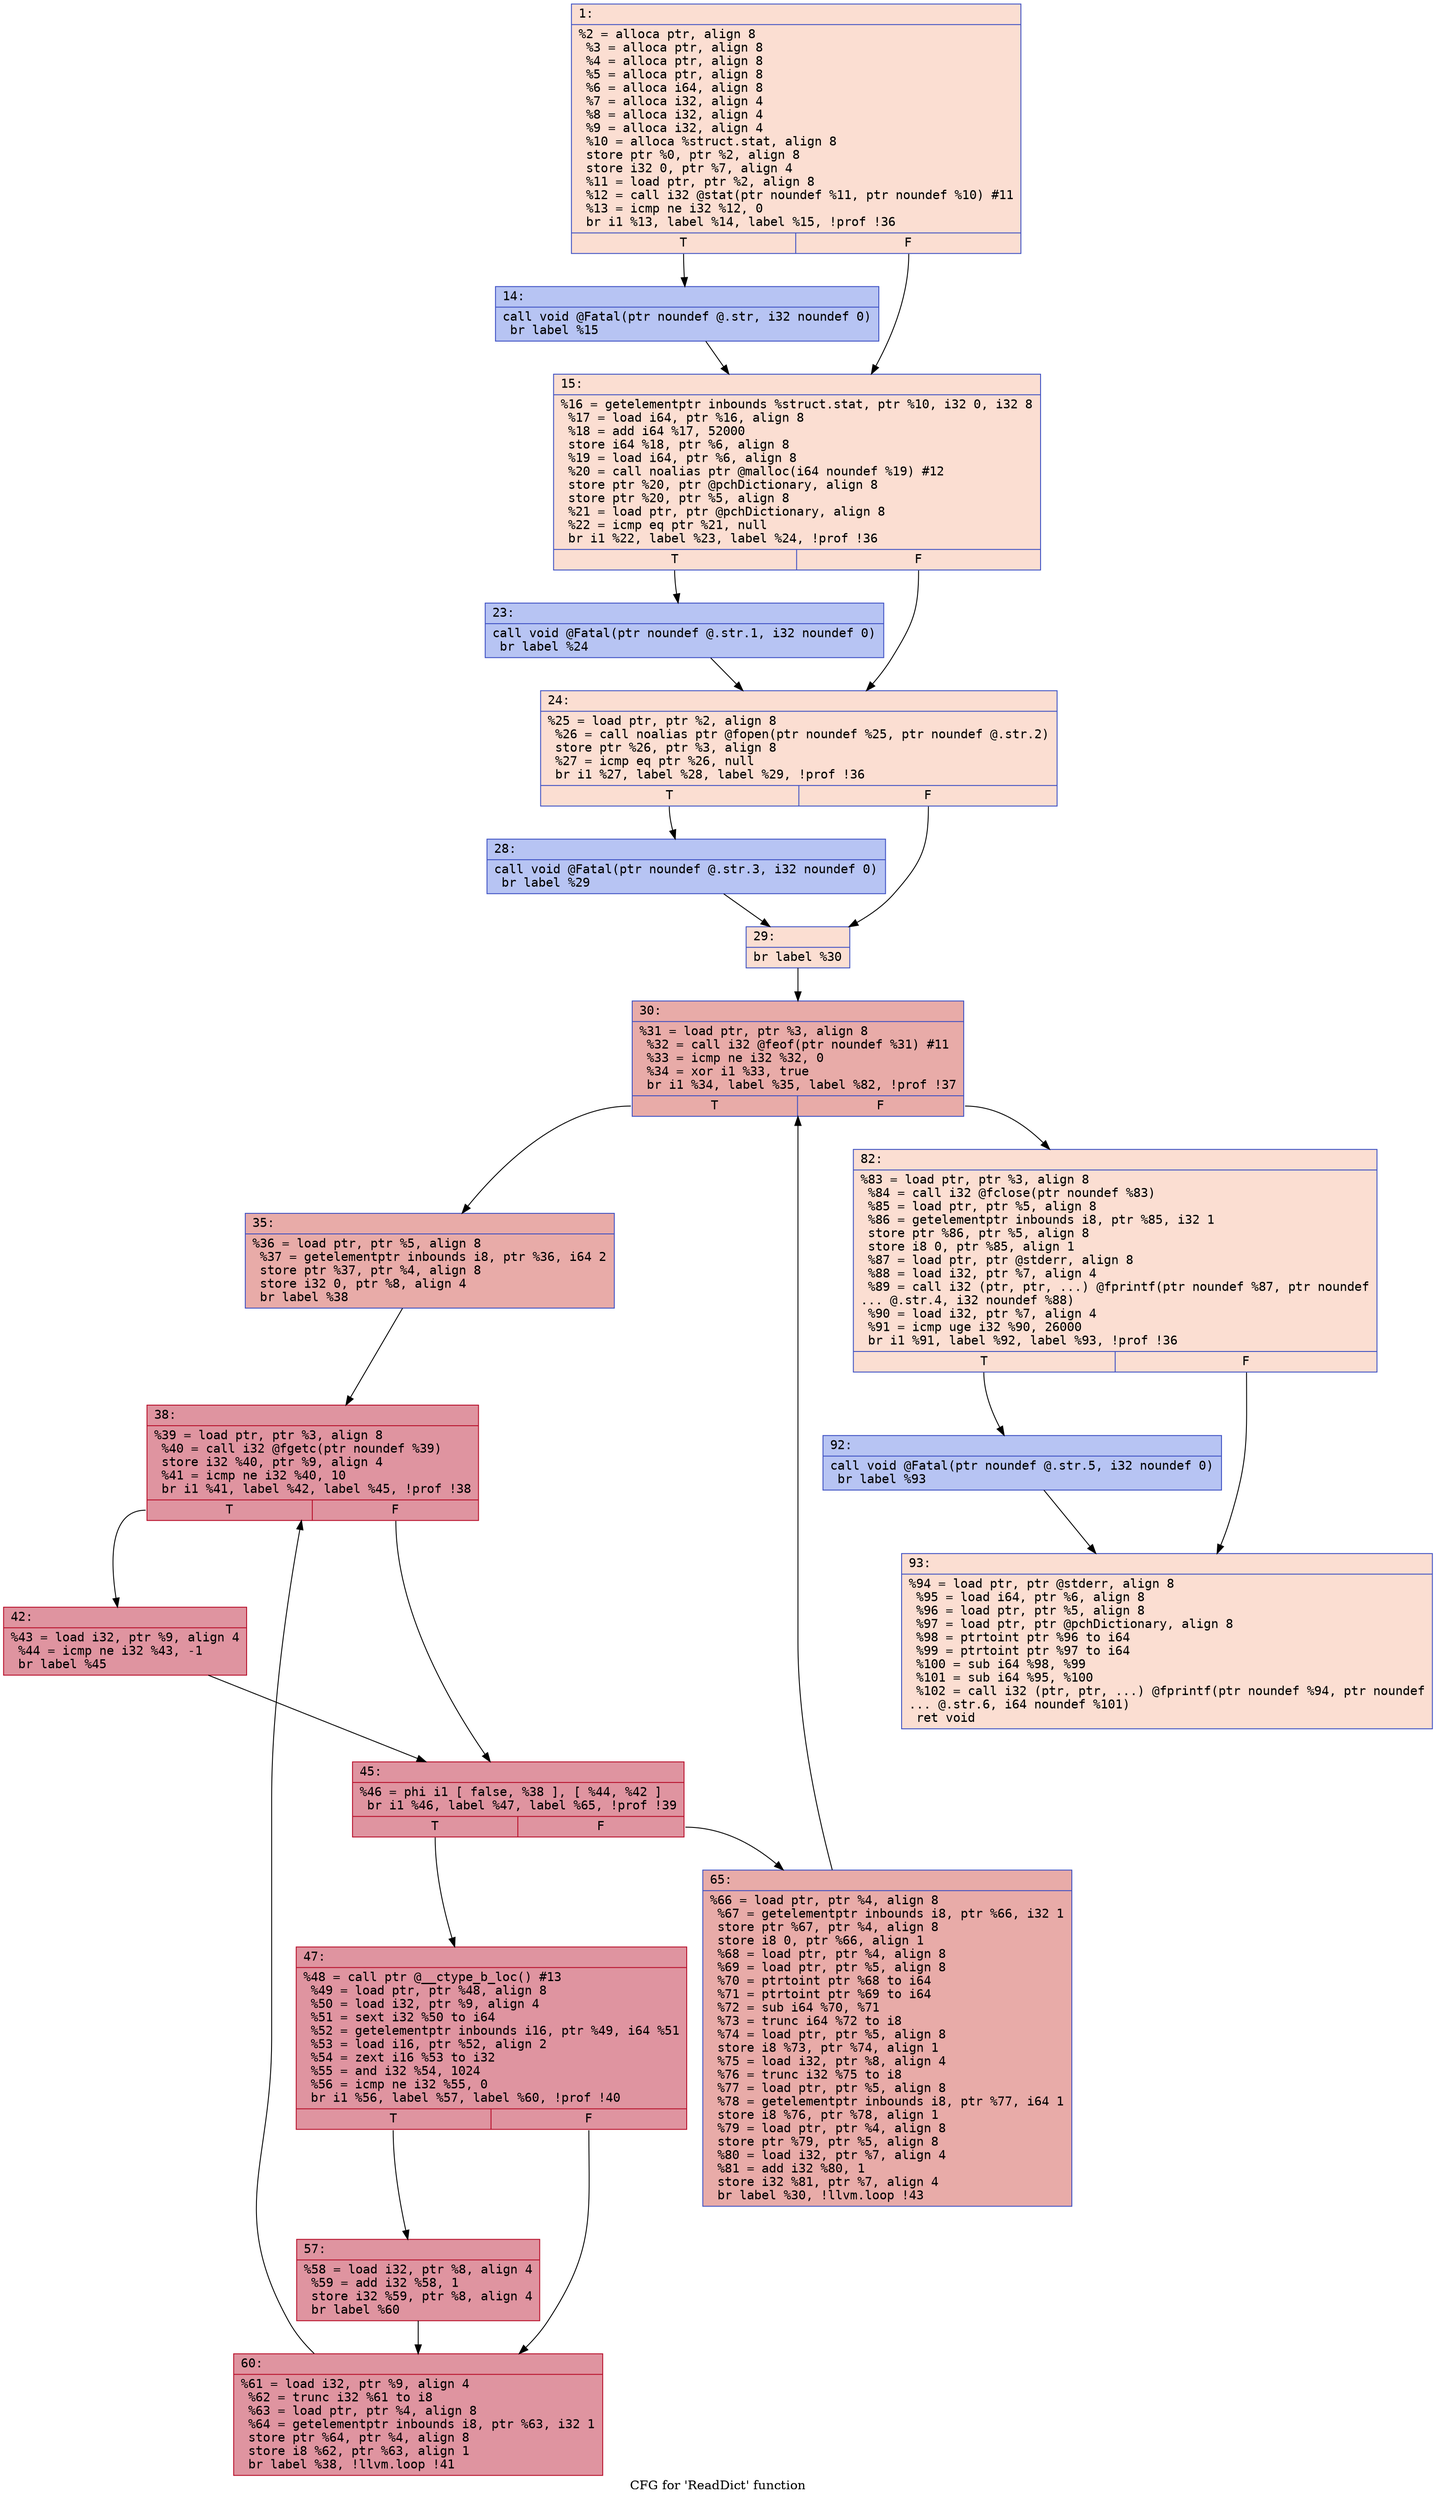 digraph "CFG for 'ReadDict' function" {
	label="CFG for 'ReadDict' function";

	Node0x56107a81e250 [shape=record,color="#3d50c3ff", style=filled, fillcolor="#f7b59970" fontname="Courier",label="{1:\l|  %2 = alloca ptr, align 8\l  %3 = alloca ptr, align 8\l  %4 = alloca ptr, align 8\l  %5 = alloca ptr, align 8\l  %6 = alloca i64, align 8\l  %7 = alloca i32, align 4\l  %8 = alloca i32, align 4\l  %9 = alloca i32, align 4\l  %10 = alloca %struct.stat, align 8\l  store ptr %0, ptr %2, align 8\l  store i32 0, ptr %7, align 4\l  %11 = load ptr, ptr %2, align 8\l  %12 = call i32 @stat(ptr noundef %11, ptr noundef %10) #11\l  %13 = icmp ne i32 %12, 0\l  br i1 %13, label %14, label %15, !prof !36\l|{<s0>T|<s1>F}}"];
	Node0x56107a81e250:s0 -> Node0x56107a81ef60[tooltip="1 -> 14\nProbability 0.00%" ];
	Node0x56107a81e250:s1 -> Node0x56107a81efb0[tooltip="1 -> 15\nProbability 100.00%" ];
	Node0x56107a81ef60 [shape=record,color="#3d50c3ff", style=filled, fillcolor="#5b7ae570" fontname="Courier",label="{14:\l|  call void @Fatal(ptr noundef @.str, i32 noundef 0)\l  br label %15\l}"];
	Node0x56107a81ef60 -> Node0x56107a81efb0[tooltip="14 -> 15\nProbability 100.00%" ];
	Node0x56107a81efb0 [shape=record,color="#3d50c3ff", style=filled, fillcolor="#f7b59970" fontname="Courier",label="{15:\l|  %16 = getelementptr inbounds %struct.stat, ptr %10, i32 0, i32 8\l  %17 = load i64, ptr %16, align 8\l  %18 = add i64 %17, 52000\l  store i64 %18, ptr %6, align 8\l  %19 = load i64, ptr %6, align 8\l  %20 = call noalias ptr @malloc(i64 noundef %19) #12\l  store ptr %20, ptr @pchDictionary, align 8\l  store ptr %20, ptr %5, align 8\l  %21 = load ptr, ptr @pchDictionary, align 8\l  %22 = icmp eq ptr %21, null\l  br i1 %22, label %23, label %24, !prof !36\l|{<s0>T|<s1>F}}"];
	Node0x56107a81efb0:s0 -> Node0x56107a81f000[tooltip="15 -> 23\nProbability 0.00%" ];
	Node0x56107a81efb0:s1 -> Node0x56107a81f050[tooltip="15 -> 24\nProbability 100.00%" ];
	Node0x56107a81f000 [shape=record,color="#3d50c3ff", style=filled, fillcolor="#5b7ae570" fontname="Courier",label="{23:\l|  call void @Fatal(ptr noundef @.str.1, i32 noundef 0)\l  br label %24\l}"];
	Node0x56107a81f000 -> Node0x56107a81f050[tooltip="23 -> 24\nProbability 100.00%" ];
	Node0x56107a81f050 [shape=record,color="#3d50c3ff", style=filled, fillcolor="#f7b59970" fontname="Courier",label="{24:\l|  %25 = load ptr, ptr %2, align 8\l  %26 = call noalias ptr @fopen(ptr noundef %25, ptr noundef @.str.2)\l  store ptr %26, ptr %3, align 8\l  %27 = icmp eq ptr %26, null\l  br i1 %27, label %28, label %29, !prof !36\l|{<s0>T|<s1>F}}"];
	Node0x56107a81f050:s0 -> Node0x56107a81f0a0[tooltip="24 -> 28\nProbability 0.00%" ];
	Node0x56107a81f050:s1 -> Node0x56107a81f0f0[tooltip="24 -> 29\nProbability 100.00%" ];
	Node0x56107a81f0a0 [shape=record,color="#3d50c3ff", style=filled, fillcolor="#5b7ae570" fontname="Courier",label="{28:\l|  call void @Fatal(ptr noundef @.str.3, i32 noundef 0)\l  br label %29\l}"];
	Node0x56107a81f0a0 -> Node0x56107a81f0f0[tooltip="28 -> 29\nProbability 100.00%" ];
	Node0x56107a81f0f0 [shape=record,color="#3d50c3ff", style=filled, fillcolor="#f7b59970" fontname="Courier",label="{29:\l|  br label %30\l}"];
	Node0x56107a81f0f0 -> Node0x56107a81f140[tooltip="29 -> 30\nProbability 100.00%" ];
	Node0x56107a81f140 [shape=record,color="#3d50c3ff", style=filled, fillcolor="#cc403a70" fontname="Courier",label="{30:\l|  %31 = load ptr, ptr %3, align 8\l  %32 = call i32 @feof(ptr noundef %31) #11\l  %33 = icmp ne i32 %32, 0\l  %34 = xor i1 %33, true\l  br i1 %34, label %35, label %82, !prof !37\l|{<s0>T|<s1>F}}"];
	Node0x56107a81f140:s0 -> Node0x56107a81f190[tooltip="30 -> 35\nProbability 100.00%" ];
	Node0x56107a81f140:s1 -> Node0x56107a81f410[tooltip="30 -> 82\nProbability 0.00%" ];
	Node0x56107a81f190 [shape=record,color="#3d50c3ff", style=filled, fillcolor="#cc403a70" fontname="Courier",label="{35:\l|  %36 = load ptr, ptr %5, align 8\l  %37 = getelementptr inbounds i8, ptr %36, i64 2\l  store ptr %37, ptr %4, align 8\l  store i32 0, ptr %8, align 4\l  br label %38\l}"];
	Node0x56107a81f190 -> Node0x56107a81f1e0[tooltip="35 -> 38\nProbability 100.00%" ];
	Node0x56107a81f1e0 [shape=record,color="#b70d28ff", style=filled, fillcolor="#b70d2870" fontname="Courier",label="{38:\l|  %39 = load ptr, ptr %3, align 8\l  %40 = call i32 @fgetc(ptr noundef %39)\l  store i32 %40, ptr %9, align 4\l  %41 = icmp ne i32 %40, 10\l  br i1 %41, label %42, label %45, !prof !38\l|{<s0>T|<s1>F}}"];
	Node0x56107a81f1e0:s0 -> Node0x56107a81f230[tooltip="38 -> 42\nProbability 87.83%" ];
	Node0x56107a81f1e0:s1 -> Node0x56107a81f280[tooltip="38 -> 45\nProbability 12.17%" ];
	Node0x56107a81f230 [shape=record,color="#b70d28ff", style=filled, fillcolor="#b70d2870" fontname="Courier",label="{42:\l|  %43 = load i32, ptr %9, align 4\l  %44 = icmp ne i32 %43, -1\l  br label %45\l}"];
	Node0x56107a81f230 -> Node0x56107a81f280[tooltip="42 -> 45\nProbability 100.00%" ];
	Node0x56107a81f280 [shape=record,color="#b70d28ff", style=filled, fillcolor="#b70d2870" fontname="Courier",label="{45:\l|  %46 = phi i1 [ false, %38 ], [ %44, %42 ]\l  br i1 %46, label %47, label %65, !prof !39\l|{<s0>T|<s1>F}}"];
	Node0x56107a81f280:s0 -> Node0x56107a81f2d0[tooltip="45 -> 47\nProbability 87.83%" ];
	Node0x56107a81f280:s1 -> Node0x56107a81f3c0[tooltip="45 -> 65\nProbability 12.17%" ];
	Node0x56107a81f2d0 [shape=record,color="#b70d28ff", style=filled, fillcolor="#b70d2870" fontname="Courier",label="{47:\l|  %48 = call ptr @__ctype_b_loc() #13\l  %49 = load ptr, ptr %48, align 8\l  %50 = load i32, ptr %9, align 4\l  %51 = sext i32 %50 to i64\l  %52 = getelementptr inbounds i16, ptr %49, i64 %51\l  %53 = load i16, ptr %52, align 2\l  %54 = zext i16 %53 to i32\l  %55 = and i32 %54, 1024\l  %56 = icmp ne i32 %55, 0\l  br i1 %56, label %57, label %60, !prof !40\l|{<s0>T|<s1>F}}"];
	Node0x56107a81f2d0:s0 -> Node0x56107a81f320[tooltip="47 -> 57\nProbability 99.93%" ];
	Node0x56107a81f2d0:s1 -> Node0x56107a81f370[tooltip="47 -> 60\nProbability 0.07%" ];
	Node0x56107a81f320 [shape=record,color="#b70d28ff", style=filled, fillcolor="#b70d2870" fontname="Courier",label="{57:\l|  %58 = load i32, ptr %8, align 4\l  %59 = add i32 %58, 1\l  store i32 %59, ptr %8, align 4\l  br label %60\l}"];
	Node0x56107a81f320 -> Node0x56107a81f370[tooltip="57 -> 60\nProbability 100.00%" ];
	Node0x56107a81f370 [shape=record,color="#b70d28ff", style=filled, fillcolor="#b70d2870" fontname="Courier",label="{60:\l|  %61 = load i32, ptr %9, align 4\l  %62 = trunc i32 %61 to i8\l  %63 = load ptr, ptr %4, align 8\l  %64 = getelementptr inbounds i8, ptr %63, i32 1\l  store ptr %64, ptr %4, align 8\l  store i8 %62, ptr %63, align 1\l  br label %38, !llvm.loop !41\l}"];
	Node0x56107a81f370 -> Node0x56107a81f1e0[tooltip="60 -> 38\nProbability 100.00%" ];
	Node0x56107a81f3c0 [shape=record,color="#3d50c3ff", style=filled, fillcolor="#cc403a70" fontname="Courier",label="{65:\l|  %66 = load ptr, ptr %4, align 8\l  %67 = getelementptr inbounds i8, ptr %66, i32 1\l  store ptr %67, ptr %4, align 8\l  store i8 0, ptr %66, align 1\l  %68 = load ptr, ptr %4, align 8\l  %69 = load ptr, ptr %5, align 8\l  %70 = ptrtoint ptr %68 to i64\l  %71 = ptrtoint ptr %69 to i64\l  %72 = sub i64 %70, %71\l  %73 = trunc i64 %72 to i8\l  %74 = load ptr, ptr %5, align 8\l  store i8 %73, ptr %74, align 1\l  %75 = load i32, ptr %8, align 4\l  %76 = trunc i32 %75 to i8\l  %77 = load ptr, ptr %5, align 8\l  %78 = getelementptr inbounds i8, ptr %77, i64 1\l  store i8 %76, ptr %78, align 1\l  %79 = load ptr, ptr %4, align 8\l  store ptr %79, ptr %5, align 8\l  %80 = load i32, ptr %7, align 4\l  %81 = add i32 %80, 1\l  store i32 %81, ptr %7, align 4\l  br label %30, !llvm.loop !43\l}"];
	Node0x56107a81f3c0 -> Node0x56107a81f140[tooltip="65 -> 30\nProbability 100.00%" ];
	Node0x56107a81f410 [shape=record,color="#3d50c3ff", style=filled, fillcolor="#f7b59970" fontname="Courier",label="{82:\l|  %83 = load ptr, ptr %3, align 8\l  %84 = call i32 @fclose(ptr noundef %83)\l  %85 = load ptr, ptr %5, align 8\l  %86 = getelementptr inbounds i8, ptr %85, i32 1\l  store ptr %86, ptr %5, align 8\l  store i8 0, ptr %85, align 1\l  %87 = load ptr, ptr @stderr, align 8\l  %88 = load i32, ptr %7, align 4\l  %89 = call i32 (ptr, ptr, ...) @fprintf(ptr noundef %87, ptr noundef\l... @.str.4, i32 noundef %88)\l  %90 = load i32, ptr %7, align 4\l  %91 = icmp uge i32 %90, 26000\l  br i1 %91, label %92, label %93, !prof !36\l|{<s0>T|<s1>F}}"];
	Node0x56107a81f410:s0 -> Node0x56107a81f460[tooltip="82 -> 92\nProbability 0.00%" ];
	Node0x56107a81f410:s1 -> Node0x56107a81f4b0[tooltip="82 -> 93\nProbability 100.00%" ];
	Node0x56107a81f460 [shape=record,color="#3d50c3ff", style=filled, fillcolor="#5b7ae570" fontname="Courier",label="{92:\l|  call void @Fatal(ptr noundef @.str.5, i32 noundef 0)\l  br label %93\l}"];
	Node0x56107a81f460 -> Node0x56107a81f4b0[tooltip="92 -> 93\nProbability 100.00%" ];
	Node0x56107a81f4b0 [shape=record,color="#3d50c3ff", style=filled, fillcolor="#f7b59970" fontname="Courier",label="{93:\l|  %94 = load ptr, ptr @stderr, align 8\l  %95 = load i64, ptr %6, align 8\l  %96 = load ptr, ptr %5, align 8\l  %97 = load ptr, ptr @pchDictionary, align 8\l  %98 = ptrtoint ptr %96 to i64\l  %99 = ptrtoint ptr %97 to i64\l  %100 = sub i64 %98, %99\l  %101 = sub i64 %95, %100\l  %102 = call i32 (ptr, ptr, ...) @fprintf(ptr noundef %94, ptr noundef\l... @.str.6, i64 noundef %101)\l  ret void\l}"];
}
